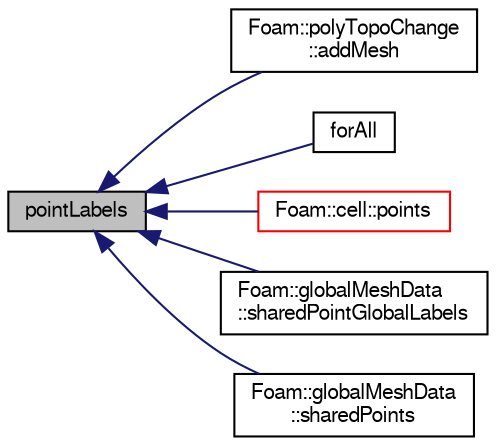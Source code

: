 digraph "pointLabels"
{
  bgcolor="transparent";
  edge [fontname="FreeSans",fontsize="10",labelfontname="FreeSans",labelfontsize="10"];
  node [fontname="FreeSans",fontsize="10",shape=record];
  rankdir="LR";
  Node1 [label="pointLabels",height=0.2,width=0.4,color="black", fillcolor="grey75", style="filled" fontcolor="black"];
  Node1 -> Node2 [dir="back",color="midnightblue",fontsize="10",style="solid",fontname="FreeSans"];
  Node2 [label="Foam::polyTopoChange\l::addMesh",height=0.2,width=0.4,color="black",URL="$a01881.html#a1f97630a2e6369203b99c1d1d1c3cff3",tooltip="Add all points/faces/cells of mesh. Additional offset for patch. "];
  Node1 -> Node3 [dir="back",color="midnightblue",fontsize="10",style="solid",fontname="FreeSans"];
  Node3 [label="forAll",height=0.2,width=0.4,color="black",URL="$a03529.html#a7b8c1d8d7d2cd7157ce78a5b058268eb"];
  Node1 -> Node4 [dir="back",color="midnightblue",fontsize="10",style="solid",fontname="FreeSans"];
  Node4 [label="Foam::cell::points",height=0.2,width=0.4,color="red",URL="$a00195.html#a77ca2209afb8888c352cf6c8d4b4380c",tooltip="Return the cell vertices. "];
  Node1 -> Node5 [dir="back",color="midnightblue",fontsize="10",style="solid",fontname="FreeSans"];
  Node5 [label="Foam::globalMeshData\l::sharedPointGlobalLabels",height=0.2,width=0.4,color="black",URL="$a00908.html#ad792c3d93b64d7531318acf72417f30c",tooltip="Return shared point global labels. Tries to read. "];
  Node1 -> Node6 [dir="back",color="midnightblue",fontsize="10",style="solid",fontname="FreeSans"];
  Node6 [label="Foam::globalMeshData\l::sharedPoints",height=0.2,width=0.4,color="black",URL="$a00908.html#a69b81b4b8c33b94c94440bc3d7dc3e88",tooltip="Collect coordinates of shared points on all processors. "];
}

